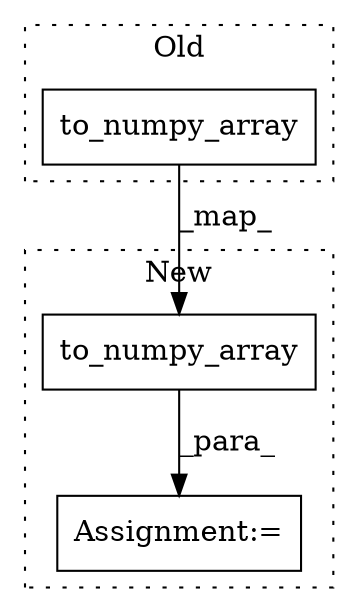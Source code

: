 digraph G {
subgraph cluster0 {
1 [label="to_numpy_array" a="32" s="12276,12332" l="15,1" shape="box"];
label = "Old";
style="dotted";
}
subgraph cluster1 {
2 [label="to_numpy_array" a="32" s="12195,12251" l="15,1" shape="box"];
3 [label="Assignment:=" a="7" s="12274" l="1" shape="box"];
label = "New";
style="dotted";
}
1 -> 2 [label="_map_"];
2 -> 3 [label="_para_"];
}